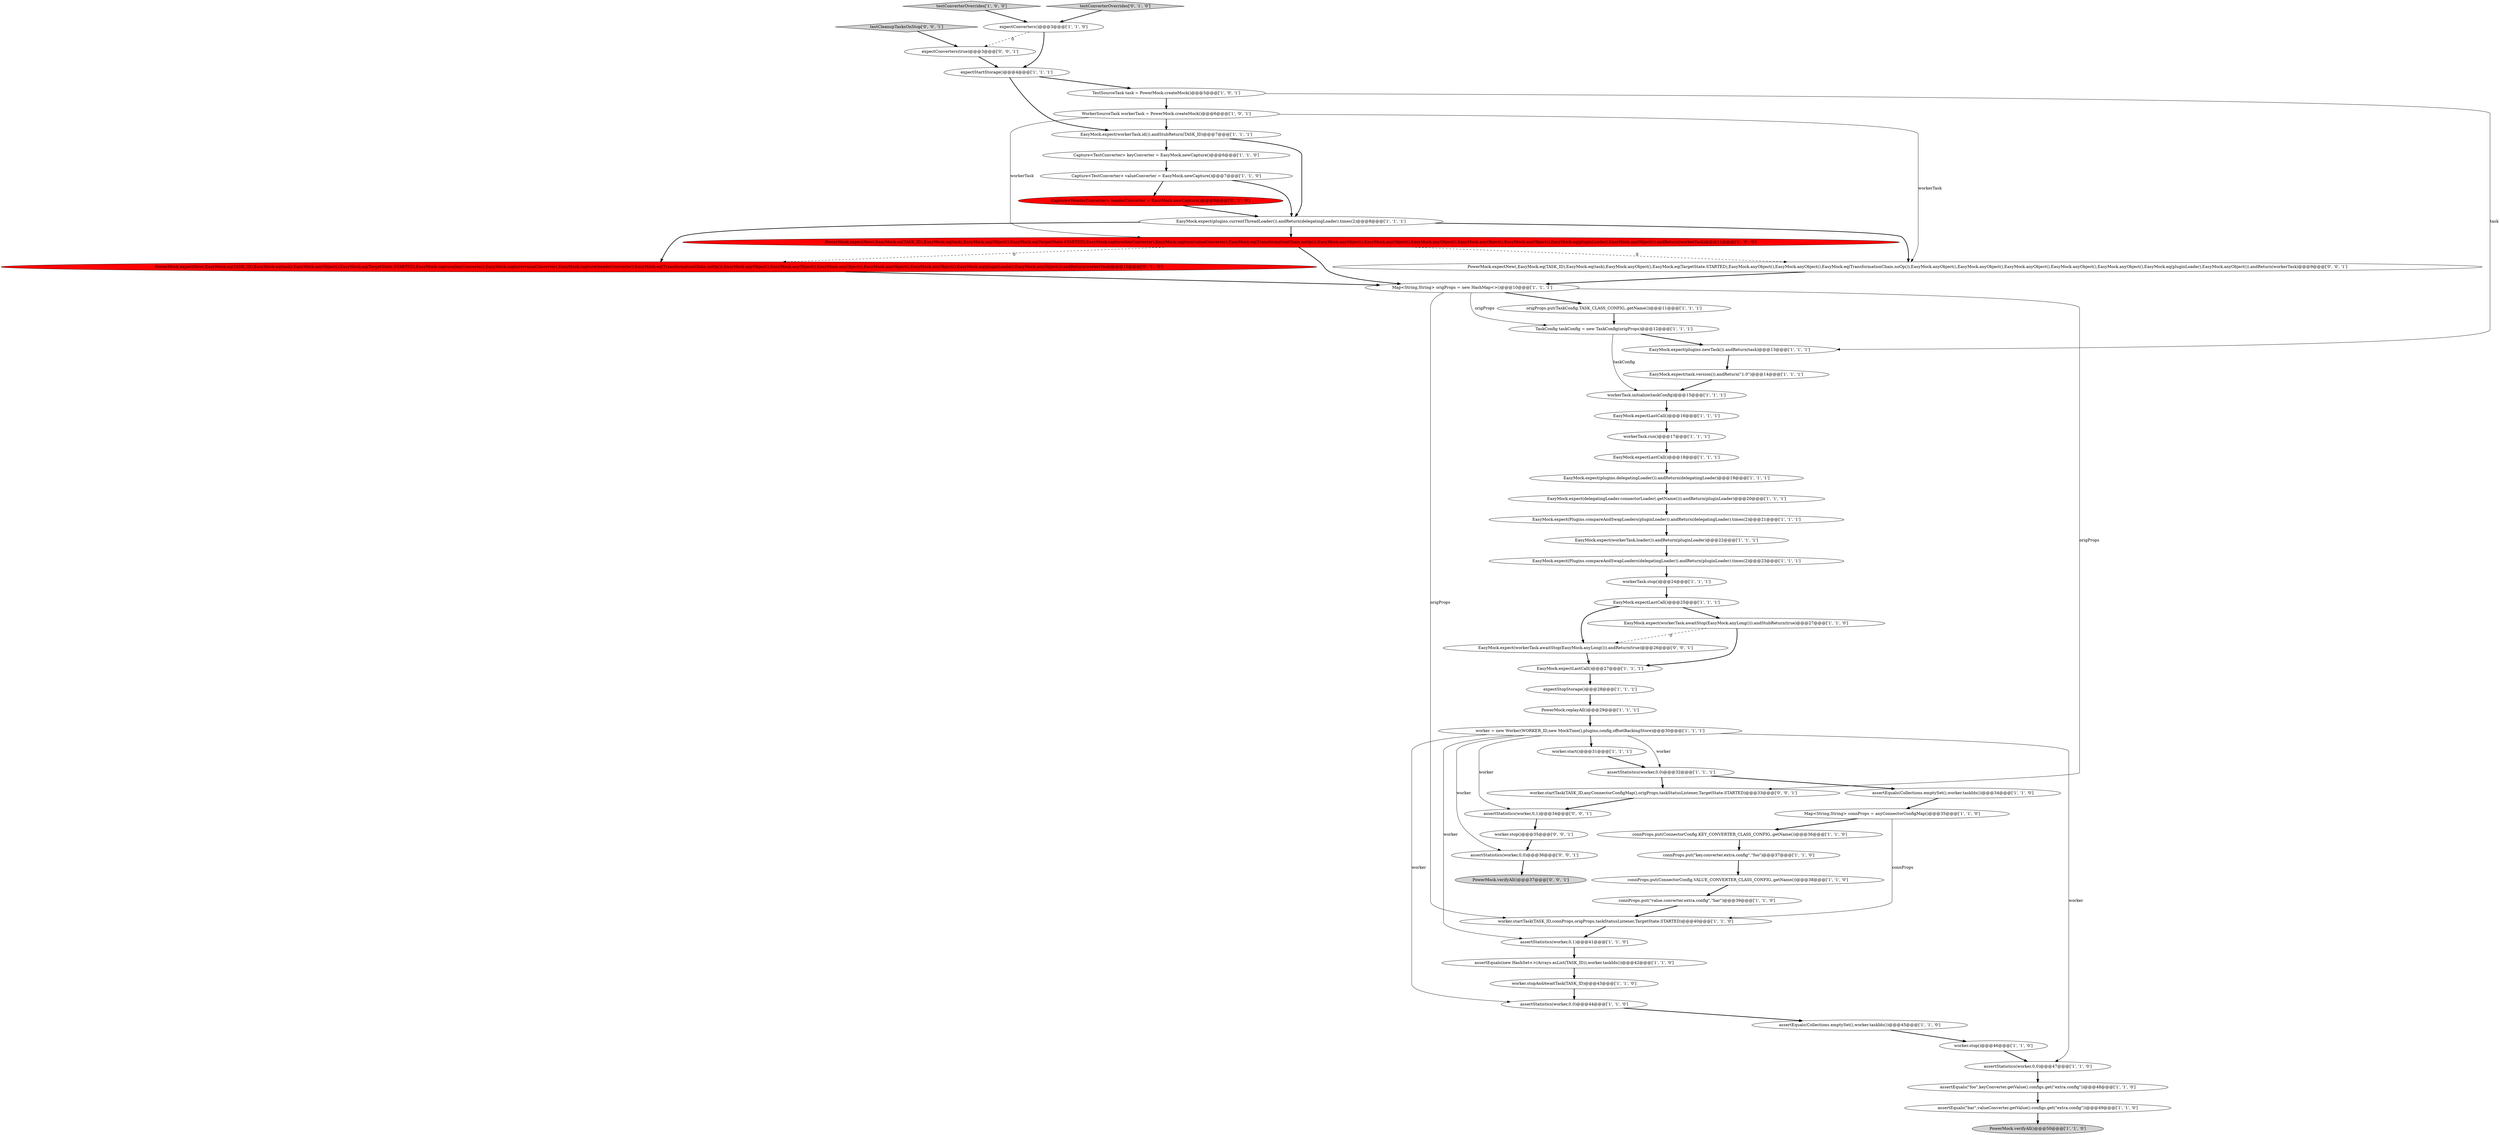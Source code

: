 digraph {
25 [style = filled, label = "connProps.put(\"key.converter.extra.config\",\"foo\")@@@37@@@['1', '1', '0']", fillcolor = white, shape = ellipse image = "AAA0AAABBB1BBB"];
49 [style = filled, label = "EasyMock.expect(plugins.currentThreadLoader()).andReturn(delegatingLoader).times(2)@@@8@@@['1', '1', '1']", fillcolor = white, shape = ellipse image = "AAA0AAABBB1BBB"];
44 [style = filled, label = "assertEquals(\"bar\",valueConverter.getValue().configs.get(\"extra.config\"))@@@49@@@['1', '1', '0']", fillcolor = white, shape = ellipse image = "AAA0AAABBB1BBB"];
12 [style = filled, label = "workerTask.initialize(taskConfig)@@@15@@@['1', '1', '1']", fillcolor = white, shape = ellipse image = "AAA0AAABBB1BBB"];
59 [style = filled, label = "worker.stop()@@@35@@@['0', '0', '1']", fillcolor = white, shape = ellipse image = "AAA0AAABBB3BBB"];
2 [style = filled, label = "testConverterOverrides['1', '0', '0']", fillcolor = lightgray, shape = diamond image = "AAA0AAABBB1BBB"];
34 [style = filled, label = "Capture<TestConverter> keyConverter = EasyMock.newCapture()@@@6@@@['1', '1', '0']", fillcolor = white, shape = ellipse image = "AAA0AAABBB1BBB"];
40 [style = filled, label = "workerTask.run()@@@17@@@['1', '1', '1']", fillcolor = white, shape = ellipse image = "AAA0AAABBB1BBB"];
43 [style = filled, label = "EasyMock.expect(delegatingLoader.connectorLoader(.getName())).andReturn(pluginLoader)@@@20@@@['1', '1', '1']", fillcolor = white, shape = ellipse image = "AAA0AAABBB1BBB"];
48 [style = filled, label = "TestSourceTask task = PowerMock.createMock()@@@5@@@['1', '0', '1']", fillcolor = white, shape = ellipse image = "AAA0AAABBB1BBB"];
35 [style = filled, label = "worker.stop()@@@46@@@['1', '1', '0']", fillcolor = white, shape = ellipse image = "AAA0AAABBB1BBB"];
15 [style = filled, label = "EasyMock.expect(plugins.newTask()).andReturn(task)@@@13@@@['1', '1', '1']", fillcolor = white, shape = ellipse image = "AAA0AAABBB1BBB"];
53 [style = filled, label = "expectConverters(true)@@@3@@@['0', '0', '1']", fillcolor = white, shape = ellipse image = "AAA0AAABBB3BBB"];
38 [style = filled, label = "assertEquals(Collections.emptySet(),worker.taskIds())@@@45@@@['1', '1', '0']", fillcolor = white, shape = ellipse image = "AAA0AAABBB1BBB"];
58 [style = filled, label = "assertStatistics(worker,0,0)@@@36@@@['0', '0', '1']", fillcolor = white, shape = ellipse image = "AAA0AAABBB3BBB"];
47 [style = filled, label = "EasyMock.expectLastCall()@@@18@@@['1', '1', '1']", fillcolor = white, shape = ellipse image = "AAA0AAABBB1BBB"];
6 [style = filled, label = "assertEquals(Collections.emptySet(),worker.taskIds())@@@34@@@['1', '1', '0']", fillcolor = white, shape = ellipse image = "AAA0AAABBB1BBB"];
61 [style = filled, label = "PowerMock.expectNew(,EasyMock.eq(TASK_ID),EasyMock.eq(task),EasyMock.anyObject(),EasyMock.eq(TargetState.STARTED),EasyMock.anyObject(),EasyMock.anyObject(),EasyMock.eq(TransformationChain.noOp()),EasyMock.anyObject(),EasyMock.anyObject(),EasyMock.anyObject(),EasyMock.anyObject(),EasyMock.anyObject(),EasyMock.eq(pluginLoader),EasyMock.anyObject()).andReturn(workerTask)@@@9@@@['0', '0', '1']", fillcolor = white, shape = ellipse image = "AAA0AAABBB3BBB"];
10 [style = filled, label = "worker.stopAndAwaitTask(TASK_ID)@@@43@@@['1', '1', '0']", fillcolor = white, shape = ellipse image = "AAA0AAABBB1BBB"];
39 [style = filled, label = "assertEquals(\"foo\",keyConverter.getValue().configs.get(\"extra.config\"))@@@48@@@['1', '1', '0']", fillcolor = white, shape = ellipse image = "AAA0AAABBB1BBB"];
37 [style = filled, label = "EasyMock.expectLastCall()@@@25@@@['1', '1', '1']", fillcolor = white, shape = ellipse image = "AAA0AAABBB1BBB"];
24 [style = filled, label = "assertStatistics(worker,0,1)@@@41@@@['1', '1', '0']", fillcolor = white, shape = ellipse image = "AAA0AAABBB1BBB"];
51 [style = filled, label = "Capture<HeaderConverter> headerConverter = EasyMock.newCapture()@@@8@@@['0', '1', '0']", fillcolor = red, shape = ellipse image = "AAA1AAABBB2BBB"];
31 [style = filled, label = "WorkerSourceTask workerTask = PowerMock.createMock()@@@6@@@['1', '0', '1']", fillcolor = white, shape = ellipse image = "AAA0AAABBB1BBB"];
41 [style = filled, label = "EasyMock.expectLastCall()@@@27@@@['1', '1', '1']", fillcolor = white, shape = ellipse image = "AAA0AAABBB1BBB"];
16 [style = filled, label = "EasyMock.expectLastCall()@@@16@@@['1', '1', '1']", fillcolor = white, shape = ellipse image = "AAA0AAABBB1BBB"];
20 [style = filled, label = "PowerMock.verifyAll()@@@50@@@['1', '1', '0']", fillcolor = lightgray, shape = ellipse image = "AAA0AAABBB1BBB"];
54 [style = filled, label = "testCleanupTasksOnStop['0', '0', '1']", fillcolor = lightgray, shape = diamond image = "AAA0AAABBB3BBB"];
7 [style = filled, label = "workerTask.stop()@@@24@@@['1', '1', '1']", fillcolor = white, shape = ellipse image = "AAA0AAABBB1BBB"];
11 [style = filled, label = "worker = new Worker(WORKER_ID,new MockTime(),plugins,config,offsetBackingStore)@@@30@@@['1', '1', '1']", fillcolor = white, shape = ellipse image = "AAA0AAABBB1BBB"];
18 [style = filled, label = "expectStopStorage()@@@28@@@['1', '1', '1']", fillcolor = white, shape = ellipse image = "AAA0AAABBB1BBB"];
30 [style = filled, label = "assertEquals(new HashSet<>(Arrays.asList(TASK_ID)),worker.taskIds())@@@42@@@['1', '1', '0']", fillcolor = white, shape = ellipse image = "AAA0AAABBB1BBB"];
56 [style = filled, label = "assertStatistics(worker,0,1)@@@34@@@['0', '0', '1']", fillcolor = white, shape = ellipse image = "AAA0AAABBB3BBB"];
57 [style = filled, label = "PowerMock.verifyAll()@@@37@@@['0', '0', '1']", fillcolor = lightgray, shape = ellipse image = "AAA0AAABBB3BBB"];
50 [style = filled, label = "testConverterOverrides['0', '1', '0']", fillcolor = lightgray, shape = diamond image = "AAA0AAABBB2BBB"];
29 [style = filled, label = "EasyMock.expect(task.version()).andReturn(\"1.0\")@@@14@@@['1', '1', '1']", fillcolor = white, shape = ellipse image = "AAA0AAABBB1BBB"];
3 [style = filled, label = "EasyMock.expect(workerTask.id()).andStubReturn(TASK_ID)@@@7@@@['1', '1', '1']", fillcolor = white, shape = ellipse image = "AAA0AAABBB1BBB"];
26 [style = filled, label = "origProps.put(TaskConfig.TASK_CLASS_CONFIG,.getName())@@@11@@@['1', '1', '1']", fillcolor = white, shape = ellipse image = "AAA0AAABBB1BBB"];
46 [style = filled, label = "PowerMock.expectNew(,EasyMock.eq(TASK_ID),EasyMock.eq(task),EasyMock.anyObject(),EasyMock.eq(TargetState.STARTED),EasyMock.capture(keyConverter),EasyMock.capture(valueConverter),EasyMock.eq(TransformationChain.noOp()),EasyMock.anyObject(),EasyMock.anyObject(),EasyMock.anyObject(),EasyMock.anyObject(),EasyMock.anyObject(),EasyMock.eq(pluginLoader),EasyMock.anyObject()).andReturn(workerTask)@@@11@@@['1', '0', '0']", fillcolor = red, shape = ellipse image = "AAA1AAABBB1BBB"];
22 [style = filled, label = "Map<String,String> connProps = anyConnectorConfigMap()@@@35@@@['1', '1', '0']", fillcolor = white, shape = ellipse image = "AAA0AAABBB1BBB"];
55 [style = filled, label = "EasyMock.expect(workerTask.awaitStop(EasyMock.anyLong())).andReturn(true)@@@26@@@['0', '0', '1']", fillcolor = white, shape = ellipse image = "AAA0AAABBB3BBB"];
36 [style = filled, label = "connProps.put(ConnectorConfig.KEY_CONVERTER_CLASS_CONFIG,.getName())@@@36@@@['1', '1', '0']", fillcolor = white, shape = ellipse image = "AAA0AAABBB1BBB"];
45 [style = filled, label = "assertStatistics(worker,0,0)@@@44@@@['1', '1', '0']", fillcolor = white, shape = ellipse image = "AAA0AAABBB1BBB"];
13 [style = filled, label = "connProps.put(\"value.converter.extra.config\",\"bar\")@@@39@@@['1', '1', '0']", fillcolor = white, shape = ellipse image = "AAA0AAABBB1BBB"];
17 [style = filled, label = "Map<String,String> origProps = new HashMap<>()@@@10@@@['1', '1', '1']", fillcolor = white, shape = ellipse image = "AAA0AAABBB1BBB"];
32 [style = filled, label = "expectStartStorage()@@@4@@@['1', '1', '1']", fillcolor = white, shape = ellipse image = "AAA0AAABBB1BBB"];
14 [style = filled, label = "TaskConfig taskConfig = new TaskConfig(origProps)@@@12@@@['1', '1', '1']", fillcolor = white, shape = ellipse image = "AAA0AAABBB1BBB"];
5 [style = filled, label = "EasyMock.expect(workerTask.awaitStop(EasyMock.anyLong())).andStubReturn(true)@@@27@@@['1', '1', '0']", fillcolor = white, shape = ellipse image = "AAA0AAABBB1BBB"];
27 [style = filled, label = "EasyMock.expect(plugins.delegatingLoader()).andReturn(delegatingLoader)@@@19@@@['1', '1', '1']", fillcolor = white, shape = ellipse image = "AAA0AAABBB1BBB"];
9 [style = filled, label = "assertStatistics(worker,0,0)@@@32@@@['1', '1', '1']", fillcolor = white, shape = ellipse image = "AAA0AAABBB1BBB"];
42 [style = filled, label = "Capture<TestConverter> valueConverter = EasyMock.newCapture()@@@7@@@['1', '1', '0']", fillcolor = white, shape = ellipse image = "AAA0AAABBB1BBB"];
0 [style = filled, label = "EasyMock.expect(workerTask.loader()).andReturn(pluginLoader)@@@22@@@['1', '1', '1']", fillcolor = white, shape = ellipse image = "AAA0AAABBB1BBB"];
1 [style = filled, label = "worker.start()@@@31@@@['1', '1', '1']", fillcolor = white, shape = ellipse image = "AAA0AAABBB1BBB"];
4 [style = filled, label = "connProps.put(ConnectorConfig.VALUE_CONVERTER_CLASS_CONFIG,.getName())@@@38@@@['1', '1', '0']", fillcolor = white, shape = ellipse image = "AAA0AAABBB1BBB"];
23 [style = filled, label = "expectConverters()@@@3@@@['1', '1', '0']", fillcolor = white, shape = ellipse image = "AAA0AAABBB1BBB"];
33 [style = filled, label = "assertStatistics(worker,0,0)@@@47@@@['1', '1', '0']", fillcolor = white, shape = ellipse image = "AAA0AAABBB1BBB"];
8 [style = filled, label = "EasyMock.expect(Plugins.compareAndSwapLoaders(pluginLoader)).andReturn(delegatingLoader).times(2)@@@21@@@['1', '1', '1']", fillcolor = white, shape = ellipse image = "AAA0AAABBB1BBB"];
60 [style = filled, label = "worker.startTask(TASK_ID,anyConnectorConfigMap(),origProps,taskStatusListener,TargetState.STARTED)@@@33@@@['0', '0', '1']", fillcolor = white, shape = ellipse image = "AAA0AAABBB3BBB"];
21 [style = filled, label = "worker.startTask(TASK_ID,connProps,origProps,taskStatusListener,TargetState.STARTED)@@@40@@@['1', '1', '0']", fillcolor = white, shape = ellipse image = "AAA0AAABBB1BBB"];
19 [style = filled, label = "PowerMock.replayAll()@@@29@@@['1', '1', '1']", fillcolor = white, shape = ellipse image = "AAA0AAABBB1BBB"];
28 [style = filled, label = "EasyMock.expect(Plugins.compareAndSwapLoaders(delegatingLoader)).andReturn(pluginLoader).times(2)@@@23@@@['1', '1', '1']", fillcolor = white, shape = ellipse image = "AAA0AAABBB1BBB"];
52 [style = filled, label = "PowerMock.expectNew(,EasyMock.eq(TASK_ID),EasyMock.eq(task),EasyMock.anyObject(),EasyMock.eq(TargetState.STARTED),EasyMock.capture(keyConverter),EasyMock.capture(valueConverter),EasyMock.capture(headerConverter),EasyMock.eq(TransformationChain.noOp()),EasyMock.anyObject(),EasyMock.anyObject(),EasyMock.anyObject(),EasyMock.anyObject(),EasyMock.anyObject(),EasyMock.eq(pluginLoader),EasyMock.anyObject()).andReturn(workerTask)@@@10@@@['0', '1', '0']", fillcolor = red, shape = ellipse image = "AAA1AAABBB2BBB"];
11->58 [style = solid, label="worker"];
6->22 [style = bold, label=""];
19->11 [style = bold, label=""];
21->24 [style = bold, label=""];
9->60 [style = bold, label=""];
59->58 [style = bold, label=""];
47->27 [style = bold, label=""];
37->55 [style = bold, label=""];
11->33 [style = solid, label="worker"];
9->6 [style = bold, label=""];
24->30 [style = bold, label=""];
3->34 [style = bold, label=""];
8->0 [style = bold, label=""];
37->5 [style = bold, label=""];
2->23 [style = bold, label=""];
53->32 [style = bold, label=""];
45->38 [style = bold, label=""];
43->8 [style = bold, label=""];
40->47 [style = bold, label=""];
11->24 [style = solid, label="worker"];
54->53 [style = bold, label=""];
31->46 [style = solid, label="workerTask"];
5->55 [style = dashed, label="0"];
32->3 [style = bold, label=""];
14->12 [style = solid, label="taskConfig"];
16->40 [style = bold, label=""];
55->41 [style = bold, label=""];
50->23 [style = bold, label=""];
26->14 [style = bold, label=""];
7->37 [style = bold, label=""];
18->19 [style = bold, label=""];
34->42 [style = bold, label=""];
36->25 [style = bold, label=""];
49->46 [style = bold, label=""];
44->20 [style = bold, label=""];
46->52 [style = dashed, label="0"];
10->45 [style = bold, label=""];
30->10 [style = bold, label=""];
11->45 [style = solid, label="worker"];
32->48 [style = bold, label=""];
14->15 [style = bold, label=""];
31->3 [style = bold, label=""];
38->35 [style = bold, label=""];
15->29 [style = bold, label=""];
60->56 [style = bold, label=""];
27->43 [style = bold, label=""];
4->13 [style = bold, label=""];
23->32 [style = bold, label=""];
58->57 [style = bold, label=""];
49->61 [style = bold, label=""];
48->15 [style = solid, label="task"];
42->51 [style = bold, label=""];
1->9 [style = bold, label=""];
48->31 [style = bold, label=""];
17->14 [style = solid, label="origProps"];
11->56 [style = solid, label="worker"];
17->21 [style = solid, label="origProps"];
31->61 [style = solid, label="workerTask"];
56->59 [style = bold, label=""];
41->18 [style = bold, label=""];
23->53 [style = dashed, label="0"];
46->61 [style = dashed, label="0"];
17->26 [style = bold, label=""];
39->44 [style = bold, label=""];
17->60 [style = solid, label="origProps"];
11->1 [style = bold, label=""];
35->33 [style = bold, label=""];
28->7 [style = bold, label=""];
25->4 [style = bold, label=""];
11->9 [style = solid, label="worker"];
12->16 [style = bold, label=""];
51->49 [style = bold, label=""];
52->17 [style = bold, label=""];
29->12 [style = bold, label=""];
5->41 [style = bold, label=""];
33->39 [style = bold, label=""];
49->52 [style = bold, label=""];
22->36 [style = bold, label=""];
42->49 [style = bold, label=""];
3->49 [style = bold, label=""];
13->21 [style = bold, label=""];
46->17 [style = bold, label=""];
0->28 [style = bold, label=""];
61->17 [style = bold, label=""];
22->21 [style = solid, label="connProps"];
}
